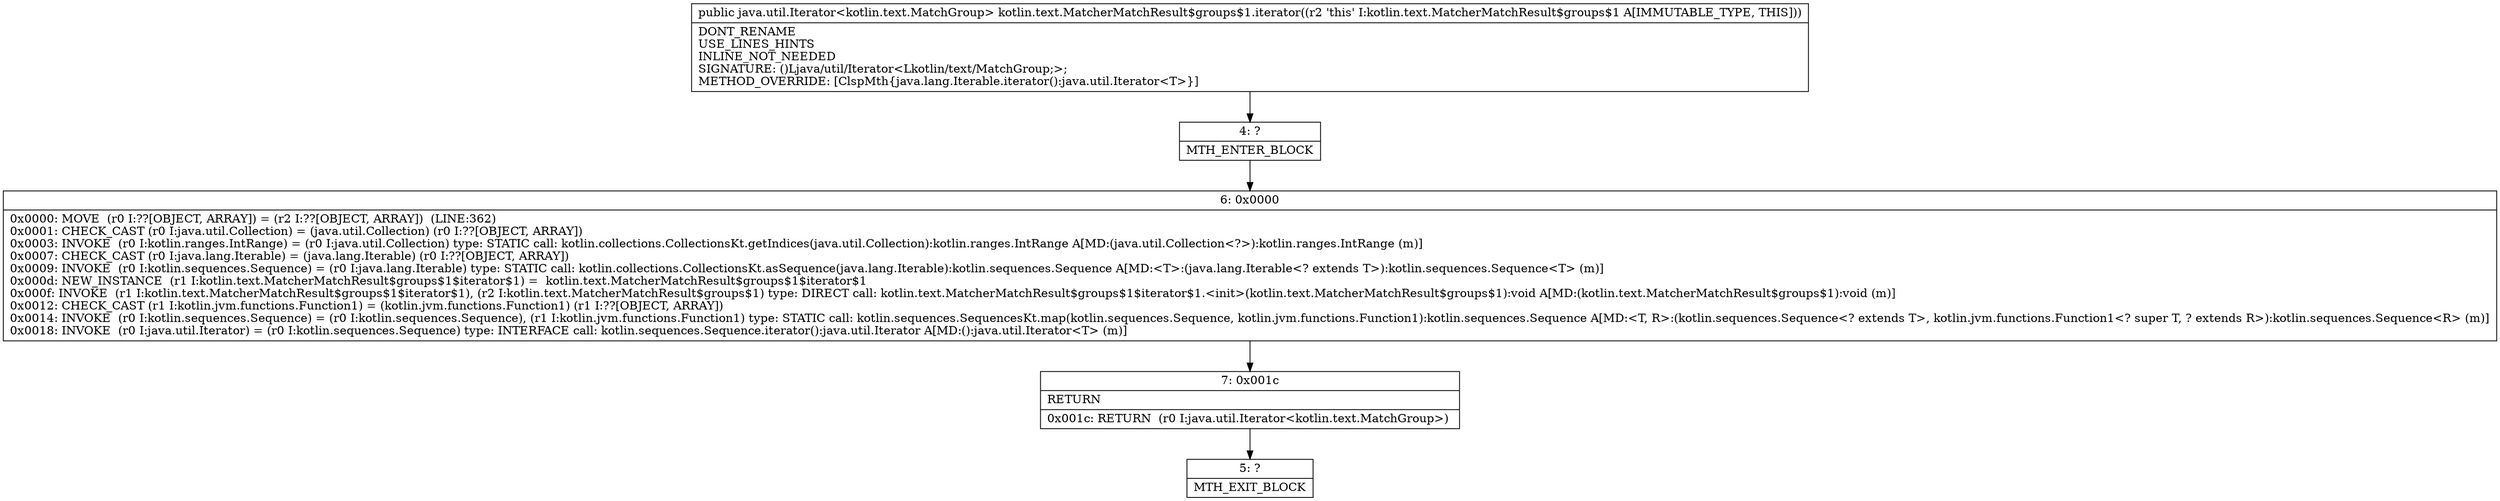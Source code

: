 digraph "CFG forkotlin.text.MatcherMatchResult$groups$1.iterator()Ljava\/util\/Iterator;" {
Node_4 [shape=record,label="{4\:\ ?|MTH_ENTER_BLOCK\l}"];
Node_6 [shape=record,label="{6\:\ 0x0000|0x0000: MOVE  (r0 I:??[OBJECT, ARRAY]) = (r2 I:??[OBJECT, ARRAY])  (LINE:362)\l0x0001: CHECK_CAST (r0 I:java.util.Collection) = (java.util.Collection) (r0 I:??[OBJECT, ARRAY]) \l0x0003: INVOKE  (r0 I:kotlin.ranges.IntRange) = (r0 I:java.util.Collection) type: STATIC call: kotlin.collections.CollectionsKt.getIndices(java.util.Collection):kotlin.ranges.IntRange A[MD:(java.util.Collection\<?\>):kotlin.ranges.IntRange (m)]\l0x0007: CHECK_CAST (r0 I:java.lang.Iterable) = (java.lang.Iterable) (r0 I:??[OBJECT, ARRAY]) \l0x0009: INVOKE  (r0 I:kotlin.sequences.Sequence) = (r0 I:java.lang.Iterable) type: STATIC call: kotlin.collections.CollectionsKt.asSequence(java.lang.Iterable):kotlin.sequences.Sequence A[MD:\<T\>:(java.lang.Iterable\<? extends T\>):kotlin.sequences.Sequence\<T\> (m)]\l0x000d: NEW_INSTANCE  (r1 I:kotlin.text.MatcherMatchResult$groups$1$iterator$1) =  kotlin.text.MatcherMatchResult$groups$1$iterator$1 \l0x000f: INVOKE  (r1 I:kotlin.text.MatcherMatchResult$groups$1$iterator$1), (r2 I:kotlin.text.MatcherMatchResult$groups$1) type: DIRECT call: kotlin.text.MatcherMatchResult$groups$1$iterator$1.\<init\>(kotlin.text.MatcherMatchResult$groups$1):void A[MD:(kotlin.text.MatcherMatchResult$groups$1):void (m)]\l0x0012: CHECK_CAST (r1 I:kotlin.jvm.functions.Function1) = (kotlin.jvm.functions.Function1) (r1 I:??[OBJECT, ARRAY]) \l0x0014: INVOKE  (r0 I:kotlin.sequences.Sequence) = (r0 I:kotlin.sequences.Sequence), (r1 I:kotlin.jvm.functions.Function1) type: STATIC call: kotlin.sequences.SequencesKt.map(kotlin.sequences.Sequence, kotlin.jvm.functions.Function1):kotlin.sequences.Sequence A[MD:\<T, R\>:(kotlin.sequences.Sequence\<? extends T\>, kotlin.jvm.functions.Function1\<? super T, ? extends R\>):kotlin.sequences.Sequence\<R\> (m)]\l0x0018: INVOKE  (r0 I:java.util.Iterator) = (r0 I:kotlin.sequences.Sequence) type: INTERFACE call: kotlin.sequences.Sequence.iterator():java.util.Iterator A[MD:():java.util.Iterator\<T\> (m)]\l}"];
Node_7 [shape=record,label="{7\:\ 0x001c|RETURN\l|0x001c: RETURN  (r0 I:java.util.Iterator\<kotlin.text.MatchGroup\>) \l}"];
Node_5 [shape=record,label="{5\:\ ?|MTH_EXIT_BLOCK\l}"];
MethodNode[shape=record,label="{public java.util.Iterator\<kotlin.text.MatchGroup\> kotlin.text.MatcherMatchResult$groups$1.iterator((r2 'this' I:kotlin.text.MatcherMatchResult$groups$1 A[IMMUTABLE_TYPE, THIS]))  | DONT_RENAME\lUSE_LINES_HINTS\lINLINE_NOT_NEEDED\lSIGNATURE: ()Ljava\/util\/Iterator\<Lkotlin\/text\/MatchGroup;\>;\lMETHOD_OVERRIDE: [ClspMth\{java.lang.Iterable.iterator():java.util.Iterator\<T\>\}]\l}"];
MethodNode -> Node_4;Node_4 -> Node_6;
Node_6 -> Node_7;
Node_7 -> Node_5;
}

